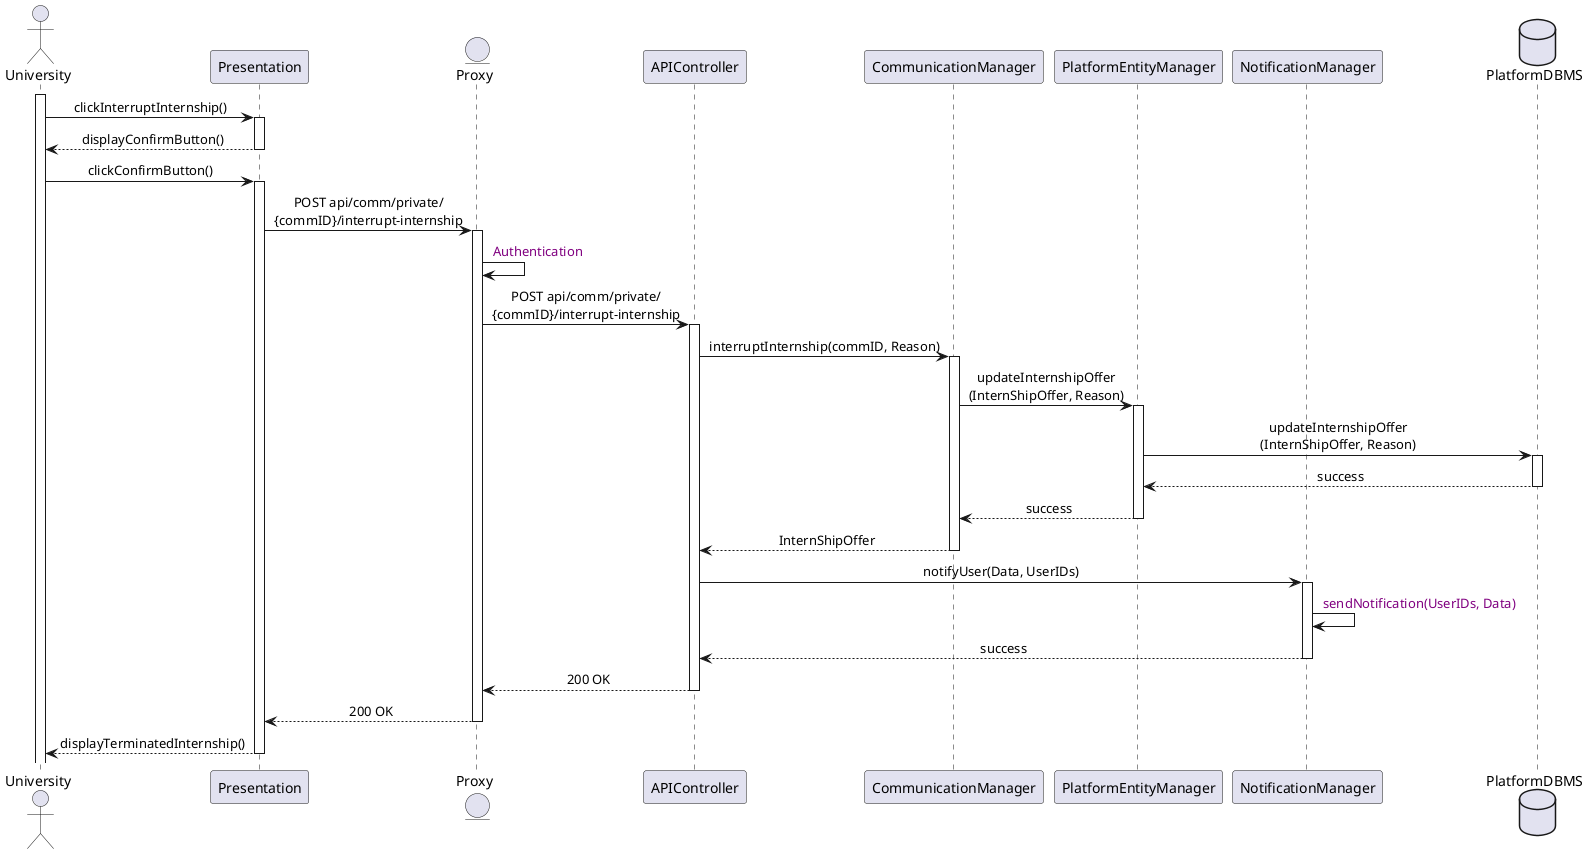 @startuml
skinparam sequenceMessageAlign center

actor       University
participant  Presentation
entity      Proxy
participant APIController
participant CommunicationManager
participant PlatformEntityManager
participant NotificationManager
database    PlatformDBMS

activate University
University -> Presentation : clickInterruptInternship()
activate Presentation
Presentation --> University : displayConfirmButton()
deactivate Presentation
University -> Presentation : clickConfirmButton()
activate Presentation
Presentation -> Proxy : POST api/comm/private/\n{commID}/interrupt-internship
activate Proxy
Proxy -> Proxy : <color:purple> Authentication
Proxy -> APIController : POST api/comm/private/\n{commID}/interrupt-internship
activate APIController
APIController -> CommunicationManager : interruptInternship(commID, Reason)
activate CommunicationManager
CommunicationManager -> PlatformEntityManager : updateInternshipOffer\n(InternShipOffer, Reason)
activate PlatformEntityManager
PlatformEntityManager -> PlatformDBMS : updateInternshipOffer\n(InternShipOffer, Reason)
activate PlatformDBMS
PlatformDBMS --> PlatformEntityManager : success
deactivate PlatformDBMS
PlatformEntityManager --> CommunicationManager : success
deactivate PlatformEntityManager
CommunicationManager --> APIController : InternShipOffer
deactivate CommunicationManager
APIController -> NotificationManager : notifyUser(Data, UserIDs)
activate NotificationManager
NotificationManager -> NotificationManager : <color:purple> sendNotification(UserIDs, Data)
NotificationManager --> APIController : success
deactivate NotificationManager
deactivate CommunicationManager
APIController --> Proxy : 200 OK
deactivate APIController
Proxy --> Presentation : 200 OK
deactivate Proxy
Presentation --> University : displayTerminatedInternship()
deactivate Presentation
@enduml

